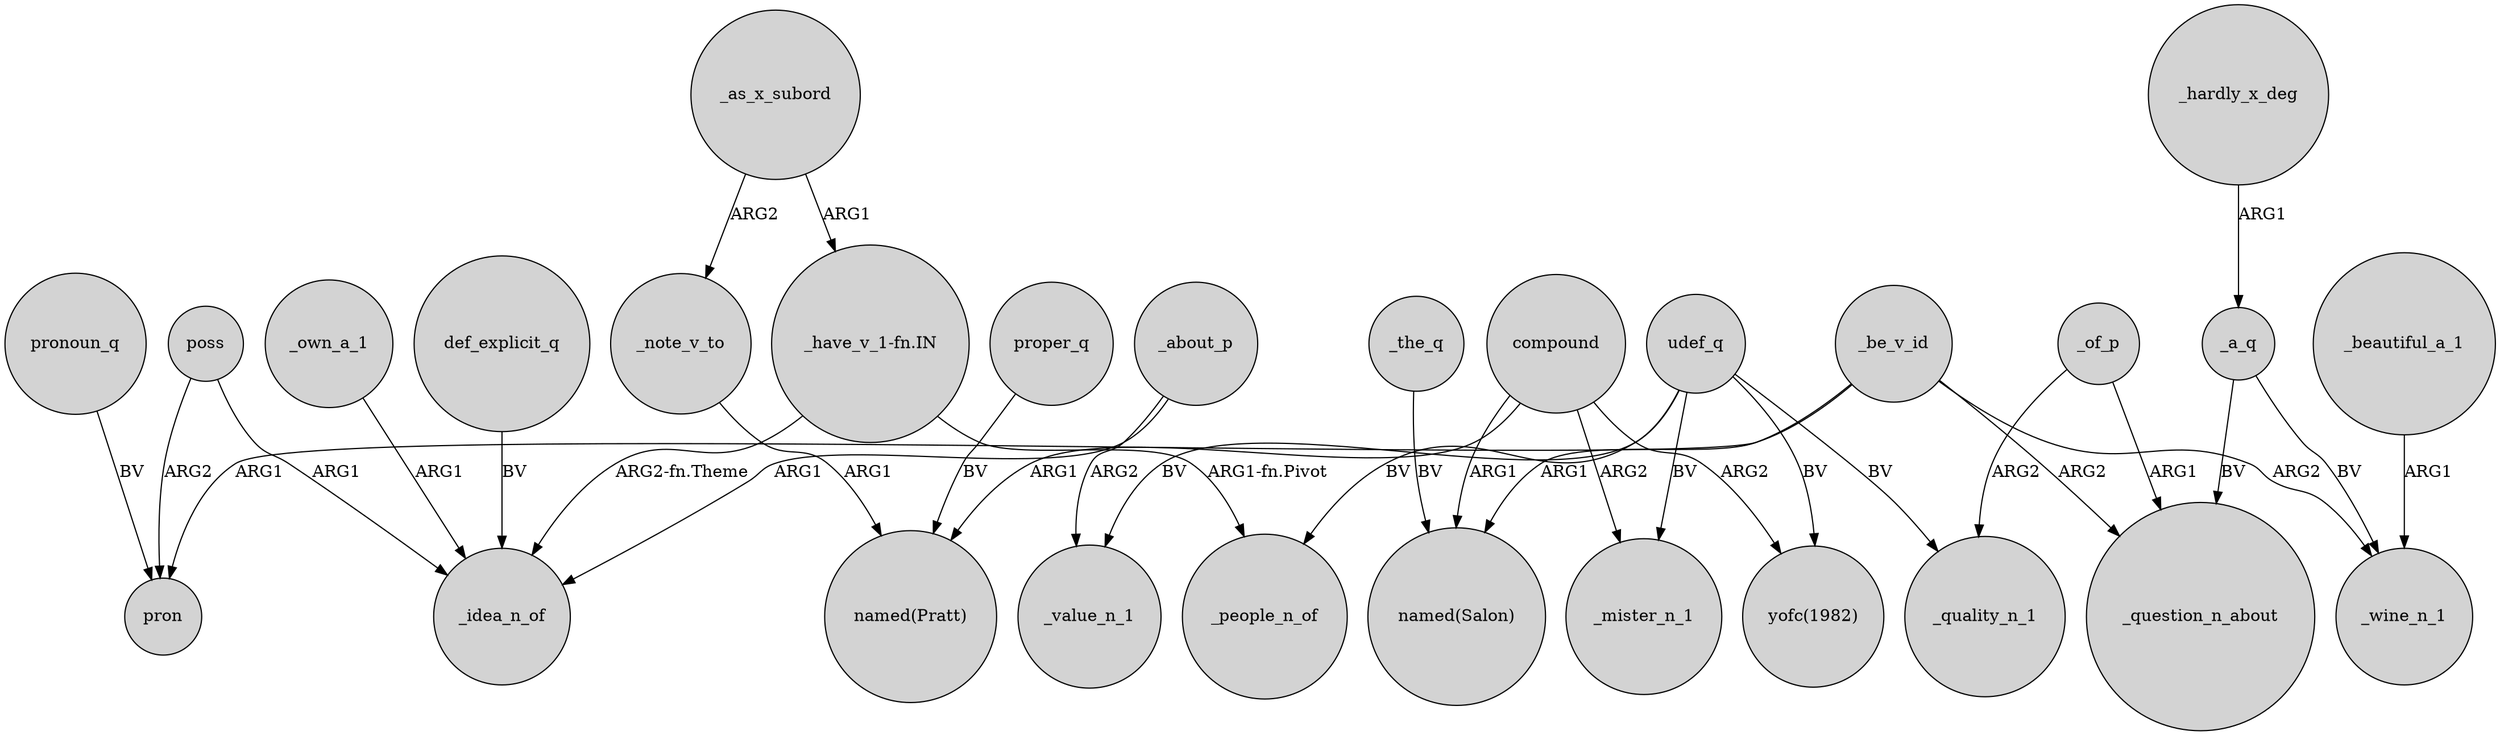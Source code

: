 digraph {
	node [shape=circle style=filled]
	_note_v_to -> "named(Pratt)" [label=ARG1]
	udef_q -> _quality_n_1 [label=BV]
	compound -> "named(Salon)" [label=ARG1]
	compound -> "named(Pratt)" [label=ARG1]
	poss -> pron [label=ARG2]
	compound -> _mister_n_1 [label=ARG2]
	_be_v_id -> _wine_n_1 [label=ARG2]
	compound -> "yofc(1982)" [label=ARG2]
	udef_q -> _mister_n_1 [label=BV]
	def_explicit_q -> _idea_n_of [label=BV]
	poss -> _idea_n_of [label=ARG1]
	_be_v_id -> _question_n_about [label=ARG2]
	_be_v_id -> pron [label=ARG1]
	_about_p -> _value_n_1 [label=ARG2]
	"_have_v_1-fn.IN" -> _people_n_of [label="ARG1-fn.Pivot"]
	udef_q -> "yofc(1982)" [label=BV]
	pronoun_q -> pron [label=BV]
	udef_q -> _people_n_of [label=BV]
	_the_q -> "named(Salon)" [label=BV]
	_beautiful_a_1 -> _wine_n_1 [label=ARG1]
	_as_x_subord -> _note_v_to [label=ARG2]
	_of_p -> _quality_n_1 [label=ARG2]
	_be_v_id -> "named(Salon)" [label=ARG1]
	_of_p -> _question_n_about [label=ARG1]
	"_have_v_1-fn.IN" -> _idea_n_of [label="ARG2-fn.Theme"]
	_own_a_1 -> _idea_n_of [label=ARG1]
	udef_q -> _value_n_1 [label=BV]
	_a_q -> _wine_n_1 [label=BV]
	proper_q -> "named(Pratt)" [label=BV]
	_hardly_x_deg -> _a_q [label=ARG1]
	_a_q -> _question_n_about [label=BV]
	_about_p -> _idea_n_of [label=ARG1]
	_as_x_subord -> "_have_v_1-fn.IN" [label=ARG1]
}
